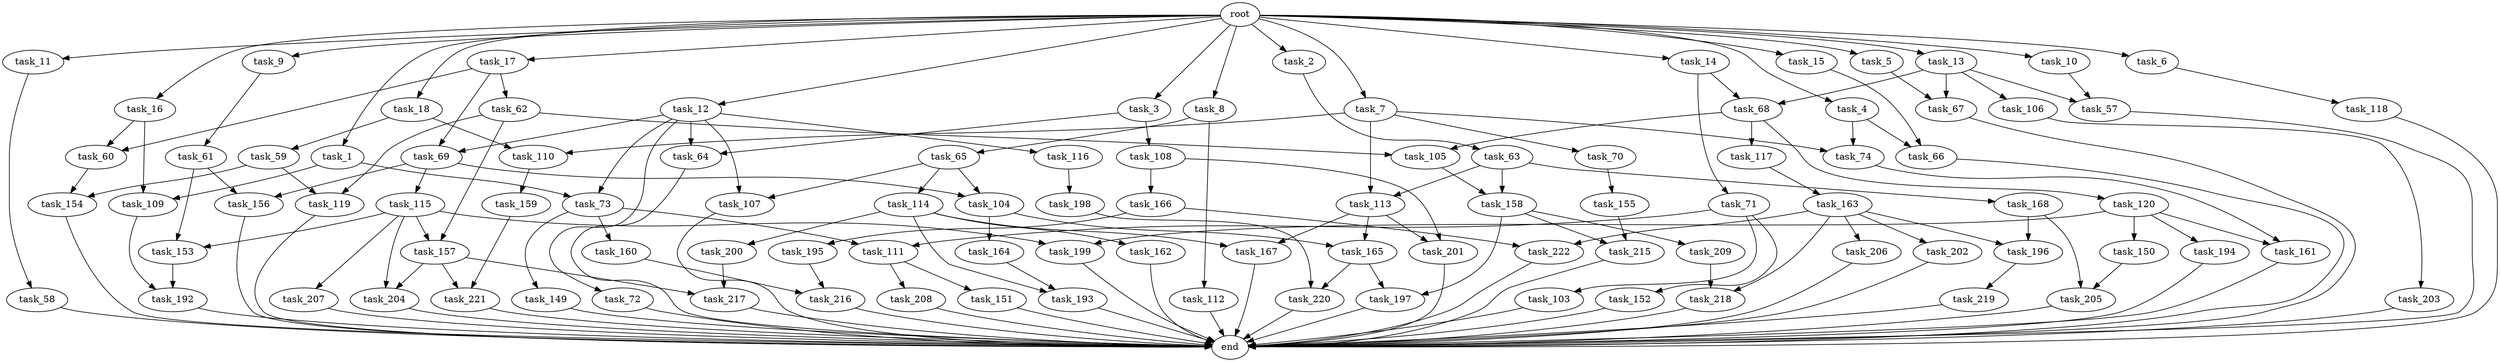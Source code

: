 digraph G {
  task_58 [size="2147483648.000000"];
  end [size="0.000000"];
  task_156 [size="2147483648.000000"];
  task_108 [size="5497558138.880000"];
  task_207 [size="8589934592.000000"];
  task_15 [size="10.240000"];
  task_59 [size="5497558138.880000"];
  task_105 [size="8589934592.000000"];
  task_18 [size="10.240000"];
  task_195 [size="2147483648.000000"];
  task_154 [size="5239860101.120000"];
  task_73 [size="2920577761.280000"];
  task_209 [size="1374389534.720000"];
  task_16 [size="10.240000"];
  task_110 [size="10995116277.760000"];
  task_68 [size="1717986918.400000"];
  task_61 [size="1374389534.720000"];
  task_217 [size="2920577761.280000"];
  task_74 [size="7645041786.880000"];
  task_158 [size="5583457484.800000"];
  task_1 [size="10.240000"];
  task_64 [size="7645041786.880000"];
  task_160 [size="773094113.280000"];
  task_11 [size="10.240000"];
  task_62 [size="343597383.680000"];
  task_107 [size="6356551598.080000"];
  task_2 [size="10.240000"];
  task_10 [size="10.240000"];
  task_197 [size="6871947673.600000"];
  task_66 [size="10737418240.000000"];
  task_109 [size="2147483648.000000"];
  task_166 [size="6957847019.520000"];
  task_215 [size="6871947673.600000"];
  task_155 [size="773094113.280000"];
  task_151 [size="773094113.280000"];
  task_72 [size="2147483648.000000"];
  task_17 [size="10.240000"];
  task_199 [size="9964324126.719999"];
  task_221 [size="5239860101.120000"];
  task_67 [size="8933531975.680000"];
  task_150 [size="1374389534.720000"];
  task_218 [size="1717986918.400000"];
  task_203 [size="5497558138.880000"];
  task_157 [size="14087492730.880001"];
  task_106 [size="343597383.680000"];
  task_12 [size="10.240000"];
  task_194 [size="1374389534.720000"];
  task_222 [size="2491081031.680000"];
  task_167 [size="11166914969.600000"];
  task_114 [size="4209067950.080000"];
  task_149 [size="773094113.280000"];
  task_104 [size="4982162063.360000"];
  task_9 [size="10.240000"];
  task_165 [size="9105330667.520000"];
  task_159 [size="6957847019.520000"];
  task_192 [size="8418135900.160000"];
  task_202 [size="343597383.680000"];
  task_69 [size="2491081031.680000"];
  task_57 [size="1116691496.960000"];
  task_196 [size="2491081031.680000"];
  task_118 [size="6957847019.520000"];
  task_201 [size="13915694039.040001"];
  task_65 [size="3092376453.120000"];
  task_116 [size="2147483648.000000"];
  task_168 [size="1374389534.720000"];
  task_206 [size="343597383.680000"];
  task_13 [size="10.240000"];
  task_193 [size="9706626088.960001"];
  task_152 [size="343597383.680000"];
  task_219 [size="8589934592.000000"];
  task_3 [size="10.240000"];
  task_216 [size="3435973836.800000"];
  task_5 [size="10.240000"];
  task_220 [size="6270652252.160000"];
  task_115 [size="773094113.280000"];
  task_8 [size="10.240000"];
  task_161 [size="8332236554.240000"];
  task_14 [size="10.240000"];
  task_198 [size="773094113.280000"];
  task_4 [size="10.240000"];
  task_119 [size="7645041786.880000"];
  task_164 [size="2147483648.000000"];
  task_200 [size="4209067950.080000"];
  task_113 [size="6871947673.600000"];
  task_112 [size="3092376453.120000"];
  task_153 [size="9964324126.719999"];
  root [size="0.000000"];
  task_120 [size="3092376453.120000"];
  task_60 [size="1717986918.400000"];
  task_70 [size="5497558138.880000"];
  task_6 [size="10.240000"];
  task_103 [size="343597383.680000"];
  task_208 [size="773094113.280000"];
  task_117 [size="3092376453.120000"];
  task_162 [size="4209067950.080000"];
  task_205 [size="4294967296.000000"];
  task_111 [size="1116691496.960000"];
  task_204 [size="10737418240.000000"];
  task_63 [size="5497558138.880000"];
  task_7 [size="10.240000"];
  task_71 [size="1374389534.720000"];
  task_163 [size="6957847019.520000"];

  task_58 -> end [size="1.000000"];
  task_156 -> end [size="1.000000"];
  task_108 -> task_166 [size="679477248.000000"];
  task_108 -> task_201 [size="679477248.000000"];
  task_207 -> end [size="1.000000"];
  task_15 -> task_66 [size="838860800.000000"];
  task_59 -> task_154 [size="209715200.000000"];
  task_59 -> task_119 [size="209715200.000000"];
  task_105 -> task_158 [size="411041792.000000"];
  task_18 -> task_59 [size="536870912.000000"];
  task_18 -> task_110 [size="536870912.000000"];
  task_195 -> task_216 [size="33554432.000000"];
  task_154 -> end [size="1.000000"];
  task_73 -> task_160 [size="75497472.000000"];
  task_73 -> task_111 [size="75497472.000000"];
  task_73 -> task_149 [size="75497472.000000"];
  task_209 -> task_218 [size="134217728.000000"];
  task_16 -> task_60 [size="134217728.000000"];
  task_16 -> task_109 [size="134217728.000000"];
  task_110 -> task_159 [size="679477248.000000"];
  task_68 -> task_120 [size="301989888.000000"];
  task_68 -> task_105 [size="301989888.000000"];
  task_68 -> task_117 [size="301989888.000000"];
  task_61 -> task_153 [size="134217728.000000"];
  task_61 -> task_156 [size="134217728.000000"];
  task_217 -> end [size="1.000000"];
  task_74 -> task_161 [size="679477248.000000"];
  task_158 -> task_197 [size="134217728.000000"];
  task_158 -> task_215 [size="134217728.000000"];
  task_158 -> task_209 [size="134217728.000000"];
  task_1 -> task_73 [size="75497472.000000"];
  task_1 -> task_109 [size="75497472.000000"];
  task_64 -> end [size="1.000000"];
  task_160 -> task_216 [size="301989888.000000"];
  task_11 -> task_58 [size="209715200.000000"];
  task_62 -> task_105 [size="536870912.000000"];
  task_62 -> task_157 [size="536870912.000000"];
  task_62 -> task_119 [size="536870912.000000"];
  task_107 -> end [size="1.000000"];
  task_2 -> task_63 [size="536870912.000000"];
  task_10 -> task_57 [size="75497472.000000"];
  task_197 -> end [size="1.000000"];
  task_66 -> end [size="1.000000"];
  task_109 -> task_192 [size="411041792.000000"];
  task_166 -> task_222 [size="209715200.000000"];
  task_166 -> task_195 [size="209715200.000000"];
  task_215 -> end [size="1.000000"];
  task_155 -> task_215 [size="536870912.000000"];
  task_151 -> end [size="1.000000"];
  task_72 -> end [size="1.000000"];
  task_17 -> task_62 [size="33554432.000000"];
  task_17 -> task_69 [size="33554432.000000"];
  task_17 -> task_60 [size="33554432.000000"];
  task_199 -> end [size="1.000000"];
  task_221 -> end [size="1.000000"];
  task_67 -> end [size="1.000000"];
  task_150 -> task_205 [size="209715200.000000"];
  task_218 -> end [size="1.000000"];
  task_203 -> end [size="1.000000"];
  task_157 -> task_204 [size="209715200.000000"];
  task_157 -> task_217 [size="209715200.000000"];
  task_157 -> task_221 [size="209715200.000000"];
  task_106 -> task_203 [size="536870912.000000"];
  task_12 -> task_116 [size="209715200.000000"];
  task_12 -> task_107 [size="209715200.000000"];
  task_12 -> task_73 [size="209715200.000000"];
  task_12 -> task_69 [size="209715200.000000"];
  task_12 -> task_72 [size="209715200.000000"];
  task_12 -> task_64 [size="209715200.000000"];
  task_194 -> end [size="1.000000"];
  task_222 -> end [size="1.000000"];
  task_167 -> end [size="1.000000"];
  task_114 -> task_162 [size="411041792.000000"];
  task_114 -> task_193 [size="411041792.000000"];
  task_114 -> task_167 [size="411041792.000000"];
  task_114 -> task_200 [size="411041792.000000"];
  task_149 -> end [size="1.000000"];
  task_104 -> task_164 [size="209715200.000000"];
  task_104 -> task_165 [size="209715200.000000"];
  task_9 -> task_61 [size="134217728.000000"];
  task_165 -> task_197 [size="536870912.000000"];
  task_165 -> task_220 [size="536870912.000000"];
  task_159 -> task_221 [size="301989888.000000"];
  task_192 -> end [size="1.000000"];
  task_202 -> end [size="1.000000"];
  task_69 -> task_156 [size="75497472.000000"];
  task_69 -> task_104 [size="75497472.000000"];
  task_69 -> task_115 [size="75497472.000000"];
  task_57 -> end [size="1.000000"];
  task_196 -> task_219 [size="838860800.000000"];
  task_118 -> end [size="1.000000"];
  task_201 -> end [size="1.000000"];
  task_65 -> task_104 [size="411041792.000000"];
  task_65 -> task_107 [size="411041792.000000"];
  task_65 -> task_114 [size="411041792.000000"];
  task_116 -> task_198 [size="75497472.000000"];
  task_168 -> task_205 [size="209715200.000000"];
  task_168 -> task_196 [size="209715200.000000"];
  task_206 -> end [size="1.000000"];
  task_13 -> task_106 [size="33554432.000000"];
  task_13 -> task_57 [size="33554432.000000"];
  task_13 -> task_67 [size="33554432.000000"];
  task_13 -> task_68 [size="33554432.000000"];
  task_193 -> end [size="1.000000"];
  task_152 -> end [size="1.000000"];
  task_219 -> end [size="1.000000"];
  task_3 -> task_108 [size="536870912.000000"];
  task_3 -> task_64 [size="536870912.000000"];
  task_216 -> end [size="1.000000"];
  task_5 -> task_67 [size="838860800.000000"];
  task_220 -> end [size="1.000000"];
  task_115 -> task_153 [size="838860800.000000"];
  task_115 -> task_199 [size="838860800.000000"];
  task_115 -> task_157 [size="838860800.000000"];
  task_115 -> task_207 [size="838860800.000000"];
  task_115 -> task_204 [size="838860800.000000"];
  task_8 -> task_112 [size="301989888.000000"];
  task_8 -> task_65 [size="301989888.000000"];
  task_161 -> end [size="1.000000"];
  task_14 -> task_71 [size="134217728.000000"];
  task_14 -> task_68 [size="134217728.000000"];
  task_198 -> task_220 [size="75497472.000000"];
  task_4 -> task_66 [size="209715200.000000"];
  task_4 -> task_74 [size="209715200.000000"];
  task_119 -> end [size="1.000000"];
  task_164 -> task_193 [size="536870912.000000"];
  task_200 -> task_217 [size="75497472.000000"];
  task_113 -> task_167 [size="679477248.000000"];
  task_113 -> task_165 [size="679477248.000000"];
  task_113 -> task_201 [size="679477248.000000"];
  task_112 -> end [size="1.000000"];
  task_153 -> task_192 [size="411041792.000000"];
  root -> task_8 [size="1.000000"];
  root -> task_9 [size="1.000000"];
  root -> task_16 [size="1.000000"];
  root -> task_14 [size="1.000000"];
  root -> task_6 [size="1.000000"];
  root -> task_4 [size="1.000000"];
  root -> task_5 [size="1.000000"];
  root -> task_1 [size="1.000000"];
  root -> task_10 [size="1.000000"];
  root -> task_13 [size="1.000000"];
  root -> task_15 [size="1.000000"];
  root -> task_11 [size="1.000000"];
  root -> task_3 [size="1.000000"];
  root -> task_12 [size="1.000000"];
  root -> task_2 [size="1.000000"];
  root -> task_18 [size="1.000000"];
  root -> task_7 [size="1.000000"];
  root -> task_17 [size="1.000000"];
  task_120 -> task_161 [size="134217728.000000"];
  task_120 -> task_194 [size="134217728.000000"];
  task_120 -> task_150 [size="134217728.000000"];
  task_120 -> task_199 [size="134217728.000000"];
  task_60 -> task_154 [size="301989888.000000"];
  task_70 -> task_155 [size="75497472.000000"];
  task_6 -> task_118 [size="679477248.000000"];
  task_103 -> end [size="1.000000"];
  task_208 -> end [size="1.000000"];
  task_117 -> task_163 [size="679477248.000000"];
  task_162 -> end [size="1.000000"];
  task_205 -> end [size="1.000000"];
  task_111 -> task_208 [size="75497472.000000"];
  task_111 -> task_151 [size="75497472.000000"];
  task_204 -> end [size="1.000000"];
  task_63 -> task_168 [size="134217728.000000"];
  task_63 -> task_113 [size="134217728.000000"];
  task_63 -> task_158 [size="134217728.000000"];
  task_7 -> task_70 [size="536870912.000000"];
  task_7 -> task_74 [size="536870912.000000"];
  task_7 -> task_110 [size="536870912.000000"];
  task_7 -> task_113 [size="536870912.000000"];
  task_71 -> task_103 [size="33554432.000000"];
  task_71 -> task_152 [size="33554432.000000"];
  task_71 -> task_111 [size="33554432.000000"];
  task_163 -> task_218 [size="33554432.000000"];
  task_163 -> task_202 [size="33554432.000000"];
  task_163 -> task_196 [size="33554432.000000"];
  task_163 -> task_222 [size="33554432.000000"];
  task_163 -> task_206 [size="33554432.000000"];
}

